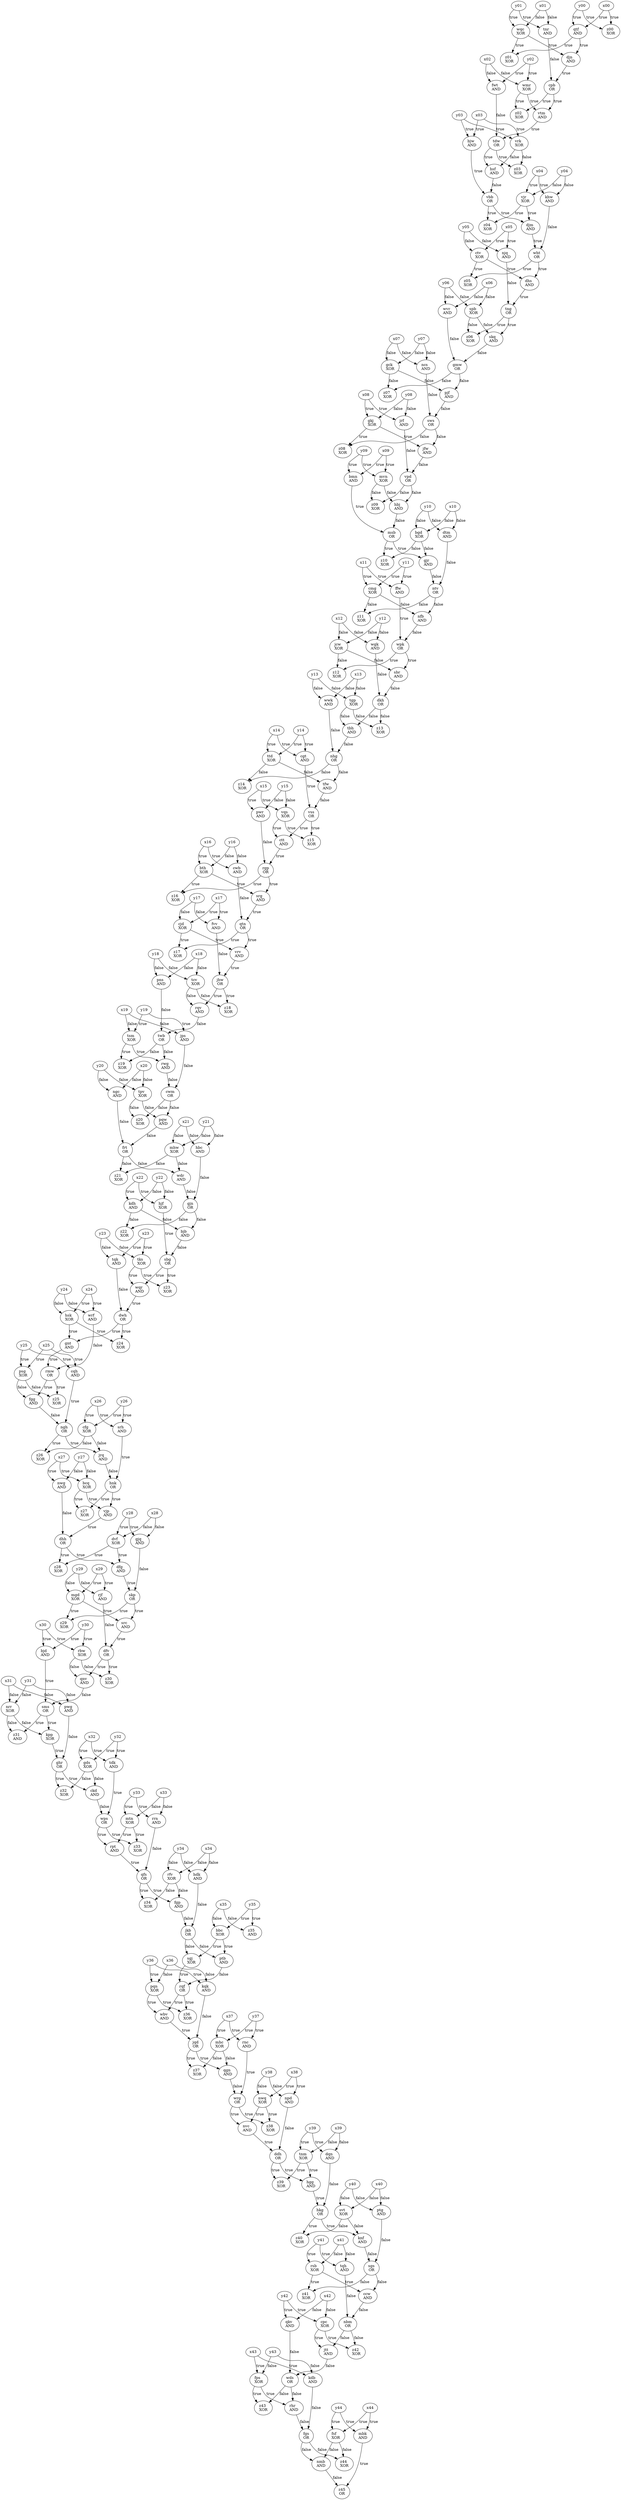 digraph {
    0 [ label = "x07" ]
    1 [ label = "ncs\lAND" ]
    2 [ label = "y07" ]
    3 [ label = "y24" ]
    4 [ label = "wrf\lAND" ]
    5 [ label = "x24" ]
    6 [ label = "x19" ]
    7 [ label = "tsm\lXOR" ]
    8 [ label = "y19" ]
    9 [ label = "x40" ]
    10 [ label = "svt\lXOR" ]
    11 [ label = "y40" ]
    12 [ label = "rjf\lAND" ]
    13 [ label = "dfv\lOR" ]
    14 [ label = "src\lAND" ]
    15 [ label = "fsf\lXOR" ]
    16 [ label = "z44\lXOR" ]
    17 [ label = "fgs\lOR" ]
    18 [ label = "mhc\lXOR" ]
    19 [ label = "qgn\lAND" ]
    20 [ label = "jqd\lOR" ]
    21 [ label = "nrr\lXOR" ]
    22 [ label = "kpp\lXOR" ]
    23 [ label = "sms\lOR" ]
    24 [ label = "y20" ]
    25 [ label = "ngc\lAND" ]
    26 [ label = "x20" ]
    27 [ label = "y21" ]
    28 [ label = "hbc\lAND" ]
    29 [ label = "x21" ]
    30 [ label = "sgj\lXOR" ]
    31 [ label = "rqf\lOR" ]
    32 [ label = "ptb\lAND" ]
    33 [ label = "gjn\lOR" ]
    34 [ label = "wdr\lAND" ]
    35 [ label = "tks\lXOR" ]
    36 [ label = "z23\lXOR" ]
    37 [ label = "sbg\lOR" ]
    38 [ label = "ddh\lOR" ]
    39 [ label = "hgg\lAND" ]
    40 [ label = "tnm\lXOR" ]
    41 [ label = "hsf\lAND" ]
    42 [ label = "vbb\lOR" ]
    43 [ label = "bjw\lAND" ]
    44 [ label = "x15" ]
    45 [ label = "vqs\lXOR" ]
    46 [ label = "y15" ]
    47 [ label = "x10" ]
    48 [ label = "dtm\lAND" ]
    49 [ label = "y10" ]
    50 [ label = "z15\lXOR" ]
    51 [ label = "vss\lOR" ]
    52 [ label = "x29" ]
    53 [ label = "mgd\lXOR" ]
    54 [ label = "y29" ]
    55 [ label = "srg\lAND" ]
    56 [ label = "qtn\lOR" ]
    57 [ label = "cwb\lAND" ]
    58 [ label = "nmb\lAND" ]
    59 [ label = "z45\lOR" ]
    60 [ label = "mbk\lAND" ]
    61 [ label = "dhs\lAND" ]
    62 [ label = "tng\lOR" ]
    63 [ label = "njq\lAND" ]
    64 [ label = "jfw\lAND" ]
    65 [ label = "vpd\lOR" ]
    66 [ label = "jrf\lAND" ]
    67 [ label = "gck\lXOR" ]
    68 [ label = "tdw\lOR" ]
    69 [ label = "z03\lXOR" ]
    70 [ label = "vrk\lXOR" ]
    71 [ label = "y11" ]
    72 [ label = "ffw\lAND" ]
    73 [ label = "x11" ]
    74 [ label = "x16" ]
    75 [ label = "bth\lXOR" ]
    76 [ label = "y16" ]
    77 [ label = "x39" ]
    78 [ label = "y39" ]
    79 [ label = "cfg\lXOR" ]
    80 [ label = "jrq\lAND" ]
    81 [ label = "ngh\lOR" ]
    82 [ label = "hbj\lAND" ]
    83 [ label = "mvn\lXOR" ]
    84 [ label = "rgp\lOR" ]
    85 [ label = "z16\lXOR" ]
    86 [ label = "vrv\lAND" ]
    87 [ label = "cjd\lXOR" ]
    88 [ label = "x14" ]
    89 [ label = "cgt\lAND" ]
    90 [ label = "y14" ]
    91 [ label = "dwh\lOR" ]
    92 [ label = "z24\lXOR" ]
    93 [ label = "hsk\lXOR" ]
    94 [ label = "tgp\lXOR" ]
    95 [ label = "z13\lXOR" ]
    96 [ label = "dkh\lOR" ]
    97 [ label = "y26" ]
    98 [ label = "x26" ]
    99 [ label = "cpc\lXOR" ]
    100 [ label = "z42\lXOR" ]
    101 [ label = "nbm\lOR" ]
    102 [ label = "y42" ]
    103 [ label = "x42" ]
    104 [ label = "x17" ]
    105 [ label = "y17" ]
    106 [ label = "z36\lXOR" ]
    107 [ label = "pqn\lXOR" ]
    108 [ label = "x27" ]
    109 [ label = "nwg\lAND" ]
    110 [ label = "y27" ]
    111 [ label = "bcq\lXOR" ]
    112 [ label = "vjp\lAND" ]
    113 [ label = "hnk\lOR" ]
    114 [ label = "wqr\lAND" ]
    115 [ label = "wvr\lAND" ]
    116 [ label = "gmw\lOR" ]
    117 [ label = "skq\lAND" ]
    118 [ label = "cwm\lOR" ]
    119 [ label = "pqw\lAND" ]
    120 [ label = "tpv\lXOR" ]
    121 [ label = "x41" ]
    122 [ label = "tqh\lAND" ]
    123 [ label = "y41" ]
    124 [ label = "jcw\lXOR" ]
    125 [ label = "sbr\lAND" ]
    126 [ label = "wpk\lOR" ]
    127 [ label = "tbh\lAND" ]
    128 [ label = "wrg\lOR" ]
    129 [ label = "z38\lXOR" ]
    130 [ label = "nwq\lXOR" ]
    131 [ label = "y32" ]
    132 [ label = "gds\lXOR" ]
    133 [ label = "x32" ]
    134 [ label = "bmn\lAND" ]
    135 [ label = "msb\lOR" ]
    136 [ label = "wps\lOR" ]
    137 [ label = "z33\lXOR" ]
    138 [ label = "mtn\lXOR" ]
    139 [ label = "sws\lOR" ]
    140 [ label = "pjf\lAND" ]
    141 [ label = "tqk\lAND" ]
    142 [ label = "x31" ]
    143 [ label = "pwg\lAND" ]
    144 [ label = "y31" ]
    145 [ label = "y12" ]
    146 [ label = "x12" ]
    147 [ label = "z31\lAND" ]
    148 [ label = "x38" ]
    149 [ label = "npd\lAND" ]
    150 [ label = "y38" ]
    151 [ label = "y02" ]
    152 [ label = "fwt\lAND" ]
    153 [ label = "x02" ]
    154 [ label = "y37" ]
    155 [ label = "rnc\lAND" ]
    156 [ label = "x37" ]
    157 [ label = "vtm\lAND" ]
    158 [ label = "ckd\lAND" ]
    159 [ label = "ghr\lOR" ]
    160 [ label = "nfb\lAND" ]
    161 [ label = "ctv\lXOR" ]
    162 [ label = "z05\lXOR" ]
    163 [ label = "wht\lOR" ]
    164 [ label = "cmg\lXOR" ]
    165 [ label = "y05" ]
    166 [ label = "x05" ]
    167 [ label = "jhw\lOR" ]
    168 [ label = "z18\lXOR" ]
    169 [ label = "tcv\lXOR" ]
    170 [ label = "rmw\lOR" ]
    171 [ label = "gnt\lAND" ]
    172 [ label = "y01" ]
    173 [ label = "tnr\lAND" ]
    174 [ label = "x01" ]
    175 [ label = "x36" ]
    176 [ label = "y36" ]
    177 [ label = "gjq\lAND" ]
    178 [ label = "skp\lOR" ]
    179 [ label = "dfg\lAND" ]
    180 [ label = "ptg\lAND" ]
    181 [ label = "dqn\lAND" ]
    182 [ label = "bjb\lAND" ]
    183 [ label = "hjf\lXOR" ]
    184 [ label = "rrn\lAND" ]
    185 [ label = "qfs\lOR" ]
    186 [ label = "rpt\lAND" ]
    187 [ label = "sgs\lOR" ]
    188 [ label = "ccw\lAND" ]
    189 [ label = "rsb\lXOR" ]
    190 [ label = "z25\lXOR" ]
    191 [ label = "psg\lXOR" ]
    192 [ label = "bgd\lXOR" ]
    193 [ label = "z10\lXOR" ]
    194 [ label = "fvv\lAND" ]
    195 [ label = "y22" ]
    196 [ label = "kdh\lAND" ]
    197 [ label = "x22" ]
    198 [ label = "fgp\lAND" ]
    199 [ label = "rfv\lXOR" ]
    200 [ label = "wds\lOR" ]
    201 [ label = "rhr\lAND" ]
    202 [ label = "fps\lXOR" ]
    203 [ label = "y18" ]
    204 [ label = "x18" ]
    205 [ label = "ttd\lXOR" ]
    206 [ label = "tfw\lAND" ]
    207 [ label = "nhg\lOR" ]
    208 [ label = "bbc\lXOR" ]
    209 [ label = "jkb\lOR" ]
    210 [ label = "djn\lAND" ]
    211 [ label = "cpb\lOR" ]
    212 [ label = "y35" ]
    213 [ label = "x35" ]
    214 [ label = "frt\lOR" ]
    215 [ label = "y25" ]
    216 [ label = "x25" ]
    217 [ label = "y13" ]
    218 [ label = "x13" ]
    219 [ label = "x30" ]
    220 [ label = "rbw\lXOR" ]
    221 [ label = "y30" ]
    222 [ label = "z29\lXOR" ]
    223 [ label = "z11\lXOR" ]
    224 [ label = "ntv\lOR" ]
    225 [ label = "vjr\lXOR" ]
    226 [ label = "z04\lXOR" ]
    227 [ label = "gkj\lXOR" ]
    228 [ label = "z08\lXOR" ]
    229 [ label = "tdk\lAND" ]
    230 [ label = "wmr\lXOR" ]
    231 [ label = "jps\lAND" ]
    232 [ label = "rqv\lAND" ]
    233 [ label = "x34" ]
    234 [ label = "hdk\lAND" ]
    235 [ label = "y34" ]
    236 [ label = "wqc\lXOR" ]
    237 [ label = "z01\lXOR" ]
    238 [ label = "qtf\lAND" ]
    239 [ label = "wgk\lAND" ]
    240 [ label = "x43" ]
    241 [ label = "kdb\lAND" ]
    242 [ label = "y43" ]
    243 [ label = "y04" ]
    244 [ label = "x04" ]
    245 [ label = "fgg\lAND" ]
    246 [ label = "z20\lXOR" ]
    247 [ label = "z17\lXOR" ]
    248 [ label = "x33" ]
    249 [ label = "y33" ]
    250 [ label = "z27\lXOR" ]
    251 [ label = "wwk\lAND" ]
    252 [ label = "twb\lOR" ]
    253 [ label = "z19\lXOR" ]
    254 [ label = "mhw\lXOR" ]
    255 [ label = "pwr\lAND" ]
    256 [ label = "z30\lXOR" ]
    257 [ label = "ctt\lAND" ]
    258 [ label = "x28" ]
    259 [ label = "y28" ]
    260 [ label = "dvf\lXOR" ]
    261 [ label = "khw\lAND" ]
    262 [ label = "z07\lXOR" ]
    263 [ label = "z21\lXOR" ]
    264 [ label = "spb\lXOR" ]
    265 [ label = "knf\lAND" ]
    266 [ label = "hkg\lOR" ]
    267 [ label = "z34\lXOR" ]
    268 [ label = "jtt\lAND" ]
    269 [ label = "qkv\lAND" ]
    270 [ label = "z32\lXOR" ]
    271 [ label = "qnv\lAND" ]
    272 [ label = "gjr\lAND" ]
    273 [ label = "bjd\lAND" ]
    274 [ label = "pns\lAND" ]
    275 [ label = "srh\lAND" ]
    276 [ label = "nvc\lAND" ]
    277 [ label = "x08" ]
    278 [ label = "y08" ]
    279 [ label = "y06" ]
    280 [ label = "x06" ]
    281 [ label = "z37\lXOR" ]
    282 [ label = "z39\lXOR" ]
    283 [ label = "cqh\lAND" ]
    284 [ label = "z22\lXOR" ]
    285 [ label = "djm\lAND" ]
    286 [ label = "dhh\lOR" ]
    287 [ label = "y00" ]
    288 [ label = "x00" ]
    289 [ label = "z26\lXOR" ]
    290 [ label = "z06\lXOR" ]
    291 [ label = "z00\lXOR" ]
    292 [ label = "z02\lXOR" ]
    293 [ label = "x03" ]
    294 [ label = "y03" ]
    295 [ label = "z14\lXOR" ]
    296 [ label = "rwg\lAND" ]
    297 [ label = "z35\lAND" ]
    298 [ label = "z41\lXOR" ]
    299 [ label = "wbv\lAND" ]
    300 [ label = "z28\lXOR" ]
    301 [ label = "z40\lXOR" ]
    302 [ label = "y23" ]
    303 [ label = "x23" ]
    304 [ label = "z12\lXOR" ]
    305 [ label = "y09" ]
    306 [ label = "x09" ]
    307 [ label = "z43\lXOR" ]
    308 [ label = "kqk\lAND" ]
    309 [ label = "x44" ]
    310 [ label = "y44" ]
    311 [ label = "z09\lXOR" ]
    0 -> 1 [ label = "false" ]
    2 -> 1 [ label = "false" ]
    3 -> 4 [ label = "false" ]
    5 -> 4 [ label = "true" ]
    6 -> 7 [ label = "false" ]
    8 -> 7 [ label = "true" ]
    9 -> 10 [ label = "false" ]
    11 -> 10 [ label = "false" ]
    12 -> 13 [ label = "false" ]
    14 -> 13 [ label = "true" ]
    15 -> 16 [ label = "false" ]
    17 -> 16 [ label = "false" ]
    18 -> 19 [ label = "false" ]
    20 -> 19 [ label = "true" ]
    21 -> 22 [ label = "false" ]
    23 -> 22 [ label = "true" ]
    24 -> 25 [ label = "false" ]
    26 -> 25 [ label = "false" ]
    27 -> 28 [ label = "false" ]
    29 -> 28 [ label = "false" ]
    30 -> 31 [ label = "true" ]
    32 -> 31 [ label = "false" ]
    28 -> 33 [ label = "false" ]
    34 -> 33 [ label = "false" ]
    35 -> 36 [ label = "true" ]
    37 -> 36 [ label = "true" ]
    38 -> 39 [ label = "true" ]
    40 -> 39 [ label = "true" ]
    41 -> 42 [ label = "false" ]
    43 -> 42 [ label = "true" ]
    44 -> 45 [ label = "true" ]
    46 -> 45 [ label = "false" ]
    47 -> 48 [ label = "false" ]
    49 -> 48 [ label = "false" ]
    45 -> 50 [ label = "true" ]
    51 -> 50 [ label = "true" ]
    52 -> 53 [ label = "true" ]
    54 -> 53 [ label = "false" ]
    55 -> 56 [ label = "true" ]
    57 -> 56 [ label = "false" ]
    58 -> 59 [ label = "false" ]
    60 -> 59 [ label = "true" ]
    61 -> 62 [ label = "true" ]
    63 -> 62 [ label = "false" ]
    64 -> 65 [ label = "false" ]
    66 -> 65 [ label = "false" ]
    0 -> 67 [ label = "false" ]
    2 -> 67 [ label = "false" ]
    68 -> 69 [ label = "true" ]
    70 -> 69 [ label = "false" ]
    71 -> 72 [ label = "true" ]
    73 -> 72 [ label = "true" ]
    74 -> 75 [ label = "true" ]
    76 -> 75 [ label = "false" ]
    77 -> 40 [ label = "false" ]
    78 -> 40 [ label = "true" ]
    79 -> 80 [ label = "false" ]
    81 -> 80 [ label = "true" ]
    65 -> 82 [ label = "false" ]
    83 -> 82 [ label = "false" ]
    84 -> 85 [ label = "true" ]
    75 -> 85 [ label = "true" ]
    56 -> 86 [ label = "true" ]
    87 -> 86 [ label = "true" ]
    88 -> 89 [ label = "true" ]
    90 -> 89 [ label = "true" ]
    91 -> 92 [ label = "true" ]
    93 -> 92 [ label = "true" ]
    94 -> 95 [ label = "false" ]
    96 -> 95 [ label = "false" ]
    97 -> 79 [ label = "true" ]
    98 -> 79 [ label = "true" ]
    99 -> 100 [ label = "true" ]
    101 -> 100 [ label = "false" ]
    102 -> 99 [ label = "true" ]
    103 -> 99 [ label = "false" ]
    104 -> 87 [ label = "true" ]
    105 -> 87 [ label = "false" ]
    31 -> 106 [ label = "true" ]
    107 -> 106 [ label = "true" ]
    108 -> 109 [ label = "true" ]
    110 -> 109 [ label = "false" ]
    111 -> 112 [ label = "true" ]
    113 -> 112 [ label = "true" ]
    35 -> 114 [ label = "true" ]
    37 -> 114 [ label = "true" ]
    115 -> 116 [ label = "false" ]
    117 -> 116 [ label = "false" ]
    118 -> 119 [ label = "false" ]
    120 -> 119 [ label = "false" ]
    121 -> 122 [ label = "false" ]
    123 -> 122 [ label = "true" ]
    124 -> 125 [ label = "false" ]
    126 -> 125 [ label = "true" ]
    94 -> 127 [ label = "false" ]
    96 -> 127 [ label = "false" ]
    128 -> 129 [ label = "true" ]
    130 -> 129 [ label = "true" ]
    131 -> 132 [ label = "true" ]
    133 -> 132 [ label = "true" ]
    134 -> 135 [ label = "true" ]
    82 -> 135 [ label = "false" ]
    136 -> 137 [ label = "true" ]
    138 -> 137 [ label = "true" ]
    1 -> 139 [ label = "false" ]
    140 -> 139 [ label = "false" ]
    114 -> 91 [ label = "true" ]
    141 -> 91 [ label = "false" ]
    142 -> 143 [ label = "false" ]
    144 -> 143 [ label = "false" ]
    145 -> 124 [ label = "false" ]
    146 -> 124 [ label = "false" ]
    21 -> 147 [ label = "false" ]
    23 -> 147 [ label = "true" ]
    148 -> 149 [ label = "true" ]
    150 -> 149 [ label = "false" ]
    151 -> 152 [ label = "true" ]
    153 -> 152 [ label = "false" ]
    154 -> 155 [ label = "true" ]
    156 -> 155 [ label = "true" ]
    152 -> 68 [ label = "false" ]
    157 -> 68 [ label = "true" ]
    148 -> 130 [ label = "true" ]
    150 -> 130 [ label = "false" ]
    132 -> 158 [ label = "false" ]
    159 -> 158 [ label = "true" ]
    72 -> 126 [ label = "true" ]
    160 -> 126 [ label = "false" ]
    161 -> 162 [ label = "true" ]
    163 -> 162 [ label = "true" ]
    71 -> 164 [ label = "true" ]
    73 -> 164 [ label = "true" ]
    165 -> 161 [ label = "false" ]
    166 -> 161 [ label = "true" ]
    167 -> 168 [ label = "true" ]
    169 -> 168 [ label = "false" ]
    4 -> 170 [ label = "false" ]
    171 -> 170 [ label = "true" ]
    172 -> 173 [ label = "true" ]
    174 -> 173 [ label = "false" ]
    175 -> 107 [ label = "false" ]
    176 -> 107 [ label = "true" ]
    177 -> 178 [ label = "false" ]
    179 -> 178 [ label = "true" ]
    9 -> 180 [ label = "false" ]
    11 -> 180 [ label = "false" ]
    78 -> 181 [ label = "true" ]
    77 -> 181 [ label = "false" ]
    182 -> 37 [ label = "false" ]
    183 -> 37 [ label = "true" ]
    184 -> 185 [ label = "false" ]
    186 -> 185 [ label = "true" ]
    161 -> 61 [ label = "true" ]
    163 -> 61 [ label = "true" ]
    187 -> 188 [ label = "false" ]
    189 -> 188 [ label = "true" ]
    170 -> 190 [ label = "true" ]
    191 -> 190 [ label = "false" ]
    3 -> 93 [ label = "false" ]
    5 -> 93 [ label = "true" ]
    192 -> 193 [ label = "false" ]
    135 -> 193 [ label = "true" ]
    105 -> 194 [ label = "false" ]
    104 -> 194 [ label = "true" ]
    195 -> 196 [ label = "false" ]
    197 -> 196 [ label = "true" ]
    185 -> 198 [ label = "true" ]
    199 -> 198 [ label = "false" ]
    200 -> 201 [ label = "false" ]
    202 -> 201 [ label = "true" ]
    203 -> 169 [ label = "false" ]
    204 -> 169 [ label = "false" ]
    205 -> 206 [ label = "false" ]
    207 -> 206 [ label = "false" ]
    208 -> 32 [ label = "true" ]
    209 -> 32 [ label = "false" ]
    210 -> 211 [ label = "true" ]
    173 -> 211 [ label = "false" ]
    212 -> 208 [ label = "true" ]
    213 -> 208 [ label = "false" ]
    206 -> 51 [ label = "false" ]
    89 -> 51 [ label = "true" ]
    84 -> 55 [ label = "true" ]
    75 -> 55 [ label = "true" ]
    91 -> 171 [ label = "true" ]
    93 -> 171 [ label = "true" ]
    119 -> 214 [ label = "false" ]
    25 -> 214 [ label = "false" ]
    215 -> 191 [ label = "true" ]
    216 -> 191 [ label = "true" ]
    217 -> 94 [ label = "false" ]
    218 -> 94 [ label = "false" ]
    219 -> 220 [ label = "true" ]
    221 -> 220 [ label = "true" ]
    86 -> 167 [ label = "true" ]
    194 -> 167 [ label = "false" ]
    178 -> 222 [ label = "true" ]
    53 -> 222 [ label = "true" ]
    164 -> 223 [ label = "false" ]
    224 -> 223 [ label = "false" ]
    225 -> 226 [ label = "true" ]
    42 -> 226 [ label = "true" ]
    227 -> 228 [ label = "true" ]
    139 -> 228 [ label = "false" ]
    26 -> 120 [ label = "false" ]
    24 -> 120 [ label = "false" ]
    224 -> 160 [ label = "false" ]
    164 -> 160 [ label = "false" ]
    133 -> 229 [ label = "true" ]
    131 -> 229 [ label = "true" ]
    230 -> 157 [ label = "true" ]
    211 -> 157 [ label = "true" ]
    6 -> 231 [ label = "false" ]
    8 -> 231 [ label = "true" ]
    167 -> 232 [ label = "true" ]
    169 -> 232 [ label = "false" ]
    110 -> 111 [ label = "false" ]
    108 -> 111 [ label = "true" ]
    233 -> 234 [ label = "false" ]
    235 -> 234 [ label = "false" ]
    236 -> 237 [ label = "true" ]
    238 -> 237 [ label = "true" ]
    239 -> 96 [ label = "false" ]
    125 -> 96 [ label = "false" ]
    240 -> 241 [ label = "true" ]
    242 -> 241 [ label = "false" ]
    243 -> 225 [ label = "false" ]
    244 -> 225 [ label = "true" ]
    170 -> 245 [ label = "true" ]
    191 -> 245 [ label = "false" ]
    227 -> 64 [ label = "true" ]
    139 -> 64 [ label = "false" ]
    118 -> 246 [ label = "false" ]
    120 -> 246 [ label = "false" ]
    87 -> 247 [ label = "true" ]
    56 -> 247 [ label = "true" ]
    15 -> 58 [ label = "false" ]
    17 -> 58 [ label = "false" ]
    136 -> 186 [ label = "true" ]
    138 -> 186 [ label = "true" ]
    248 -> 138 [ label = "false" ]
    249 -> 138 [ label = "true" ]
    111 -> 250 [ label = "true" ]
    113 -> 250 [ label = "true" ]
    127 -> 207 [ label = "false" ]
    251 -> 207 [ label = "false" ]
    252 -> 253 [ label = "false" ]
    7 -> 253 [ label = "true" ]
    214 -> 34 [ label = "false" ]
    254 -> 34 [ label = "false" ]
    46 -> 255 [ label = "false" ]
    44 -> 255 [ label = "true" ]
    220 -> 256 [ label = "false" ]
    13 -> 256 [ label = "true" ]
    51 -> 257 [ label = "true" ]
    45 -> 257 [ label = "true" ]
    258 -> 177 [ label = "false" ]
    259 -> 177 [ label = "true" ]
    259 -> 260 [ label = "true" ]
    258 -> 260 [ label = "false" ]
    208 -> 30 [ label = "true" ]
    209 -> 30 [ label = "false" ]
    240 -> 202 [ label = "true" ]
    242 -> 202 [ label = "false" ]
    243 -> 261 [ label = "false" ]
    244 -> 261 [ label = "true" ]
    143 -> 159 [ label = "false" ]
    22 -> 159 [ label = "true" ]
    142 -> 21 [ label = "false" ]
    144 -> 21 [ label = "false" ]
    116 -> 262 [ label = "false" ]
    67 -> 262 [ label = "false" ]
    214 -> 263 [ label = "false" ]
    254 -> 263 [ label = "false" ]
    264 -> 117 [ label = "false" ]
    62 -> 117 [ label = "true" ]
    10 -> 265 [ label = "false" ]
    266 -> 265 [ label = "true" ]
    33 -> 182 [ label = "false" ]
    196 -> 182 [ label = "false" ]
    185 -> 267 [ label = "true" ]
    199 -> 267 [ label = "false" ]
    99 -> 268 [ label = "true" ]
    101 -> 268 [ label = "false" ]
    122 -> 101 [ label = "false" ]
    188 -> 101 [ label = "false" ]
    268 -> 200 [ label = "false" ]
    269 -> 200 [ label = "false" ]
    132 -> 270 [ label = "false" ]
    159 -> 270 [ label = "true" ]
    220 -> 271 [ label = "false" ]
    13 -> 271 [ label = "true" ]
    135 -> 272 [ label = "true" ]
    192 -> 272 [ label = "false" ]
    271 -> 23 [ label = "false" ]
    273 -> 23 [ label = "true" ]
    203 -> 274 [ label = "false" ]
    204 -> 274 [ label = "false" ]
    121 -> 189 [ label = "false" ]
    123 -> 189 [ label = "true" ]
    98 -> 275 [ label = "true" ]
    97 -> 275 [ label = "true" ]
    276 -> 38 [ label = "true" ]
    149 -> 38 [ label = "false" ]
    48 -> 224 [ label = "false" ]
    272 -> 224 [ label = "false" ]
    277 -> 66 [ label = "true" ]
    278 -> 66 [ label = "false" ]
    90 -> 205 [ label = "true" ]
    88 -> 205 [ label = "true" ]
    279 -> 115 [ label = "false" ]
    280 -> 115 [ label = "false" ]
    76 -> 57 [ label = "false" ]
    74 -> 57 [ label = "true" ]
    155 -> 128 [ label = "true" ]
    19 -> 128 [ label = "false" ]
    221 -> 273 [ label = "true" ]
    219 -> 273 [ label = "true" ]
    20 -> 281 [ label = "true" ]
    18 -> 281 [ label = "false" ]
    38 -> 282 [ label = "true" ]
    40 -> 282 [ label = "true" ]
    146 -> 239 [ label = "false" ]
    145 -> 239 [ label = "false" ]
    283 -> 81 [ label = "true" ]
    245 -> 81 [ label = "false" ]
    196 -> 284 [ label = "false" ]
    33 -> 284 [ label = "false" ]
    174 -> 236 [ label = "false" ]
    172 -> 236 [ label = "true" ]
    261 -> 163 [ label = "false" ]
    285 -> 163 [ label = "true" ]
    257 -> 84 [ label = "true" ]
    255 -> 84 [ label = "false" ]
    27 -> 254 [ label = "false" ]
    29 -> 254 [ label = "false" ]
    112 -> 286 [ label = "true" ]
    109 -> 286 [ label = "false" ]
    153 -> 230 [ label = "false" ]
    151 -> 230 [ label = "true" ]
    67 -> 140 [ label = "false" ]
    116 -> 140 [ label = "false" ]
    232 -> 252 [ label = "false" ]
    274 -> 252 [ label = "false" ]
    287 -> 238 [ label = "true" ]
    288 -> 238 [ label = "true" ]
    165 -> 63 [ label = "false" ]
    166 -> 63 [ label = "true" ]
    54 -> 12 [ label = "false" ]
    52 -> 12 [ label = "true" ]
    70 -> 41 [ label = "false" ]
    68 -> 41 [ label = "true" ]
    102 -> 269 [ label = "true" ]
    103 -> 269 [ label = "false" ]
    49 -> 192 [ label = "false" ]
    47 -> 192 [ label = "false" ]
    79 -> 289 [ label = "false" ]
    81 -> 289 [ label = "true" ]
    62 -> 290 [ label = "true" ]
    264 -> 290 [ label = "false" ]
    287 -> 291 [ label = "true" ]
    288 -> 291 [ label = "true" ]
    211 -> 292 [ label = "true" ]
    230 -> 292 [ label = "true" ]
    158 -> 136 [ label = "false" ]
    229 -> 136 [ label = "true" ]
    80 -> 113 [ label = "false" ]
    275 -> 113 [ label = "true" ]
    195 -> 183 [ label = "false" ]
    197 -> 183 [ label = "true" ]
    293 -> 43 [ label = "true" ]
    294 -> 43 [ label = "true" ]
    207 -> 295 [ label = "false" ]
    205 -> 295 [ label = "false" ]
    7 -> 296 [ label = "true" ]
    252 -> 296 [ label = "false" ]
    181 -> 266 [ label = "false" ]
    39 -> 266 [ label = "true" ]
    235 -> 199 [ label = "false" ]
    233 -> 199 [ label = "false" ]
    212 -> 297 [ label = "true" ]
    213 -> 297 [ label = "false" ]
    216 -> 283 [ label = "true" ]
    215 -> 283 [ label = "true" ]
    249 -> 184 [ label = "true" ]
    248 -> 184 [ label = "false" ]
    236 -> 210 [ label = "true" ]
    238 -> 210 [ label = "true" ]
    187 -> 298 [ label = "false" ]
    189 -> 298 [ label = "true" ]
    277 -> 227 [ label = "true" ]
    278 -> 227 [ label = "false" ]
    296 -> 118 [ label = "false" ]
    231 -> 118 [ label = "false" ]
    31 -> 299 [ label = "true" ]
    107 -> 299 [ label = "true" ]
    156 -> 18 [ label = "true" ]
    154 -> 18 [ label = "true" ]
    260 -> 300 [ label = "true" ]
    286 -> 300 [ label = "true" ]
    241 -> 17 [ label = "false" ]
    201 -> 17 [ label = "false" ]
    265 -> 187 [ label = "false" ]
    180 -> 187 [ label = "false" ]
    10 -> 301 [ label = "false" ]
    266 -> 301 [ label = "true" ]
    217 -> 251 [ label = "false" ]
    218 -> 251 [ label = "false" ]
    302 -> 141 [ label = "false" ]
    303 -> 141 [ label = "true" ]
    198 -> 209 [ label = "false" ]
    234 -> 209 [ label = "false" ]
    124 -> 304 [ label = "false" ]
    126 -> 304 [ label = "true" ]
    279 -> 264 [ label = "false" ]
    280 -> 264 [ label = "false" ]
    303 -> 35 [ label = "true" ]
    302 -> 35 [ label = "false" ]
    305 -> 134 [ label = "true" ]
    306 -> 134 [ label = "true" ]
    200 -> 307 [ label = "false" ]
    202 -> 307 [ label = "true" ]
    286 -> 179 [ label = "true" ]
    260 -> 179 [ label = "true" ]
    53 -> 14 [ label = "true" ]
    178 -> 14 [ label = "true" ]
    128 -> 276 [ label = "true" ]
    130 -> 276 [ label = "true" ]
    294 -> 70 [ label = "true" ]
    293 -> 70 [ label = "true" ]
    176 -> 308 [ label = "true" ]
    175 -> 308 [ label = "false" ]
    225 -> 285 [ label = "true" ]
    42 -> 285 [ label = "true" ]
    309 -> 15 [ label = "true" ]
    310 -> 15 [ label = "true" ]
    309 -> 60 [ label = "true" ]
    310 -> 60 [ label = "true" ]
    308 -> 20 [ label = "false" ]
    299 -> 20 [ label = "true" ]
    65 -> 311 [ label = "false" ]
    83 -> 311 [ label = "false" ]
    305 -> 83 [ label = "true" ]
    306 -> 83 [ label = "true" ]
}